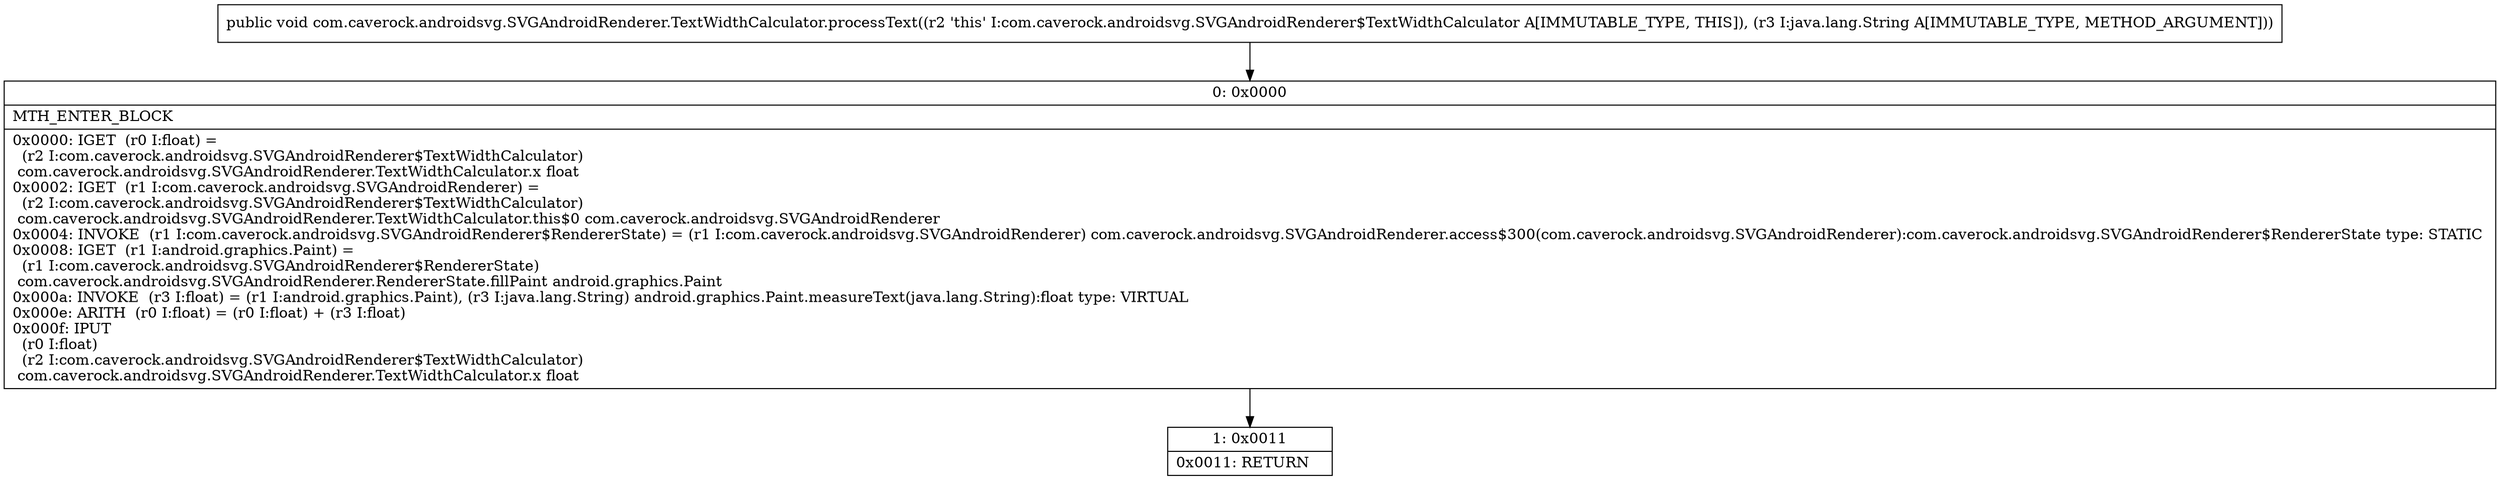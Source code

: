 digraph "CFG forcom.caverock.androidsvg.SVGAndroidRenderer.TextWidthCalculator.processText(Ljava\/lang\/String;)V" {
Node_0 [shape=record,label="{0\:\ 0x0000|MTH_ENTER_BLOCK\l|0x0000: IGET  (r0 I:float) = \l  (r2 I:com.caverock.androidsvg.SVGAndroidRenderer$TextWidthCalculator)\l com.caverock.androidsvg.SVGAndroidRenderer.TextWidthCalculator.x float \l0x0002: IGET  (r1 I:com.caverock.androidsvg.SVGAndroidRenderer) = \l  (r2 I:com.caverock.androidsvg.SVGAndroidRenderer$TextWidthCalculator)\l com.caverock.androidsvg.SVGAndroidRenderer.TextWidthCalculator.this$0 com.caverock.androidsvg.SVGAndroidRenderer \l0x0004: INVOKE  (r1 I:com.caverock.androidsvg.SVGAndroidRenderer$RendererState) = (r1 I:com.caverock.androidsvg.SVGAndroidRenderer) com.caverock.androidsvg.SVGAndroidRenderer.access$300(com.caverock.androidsvg.SVGAndroidRenderer):com.caverock.androidsvg.SVGAndroidRenderer$RendererState type: STATIC \l0x0008: IGET  (r1 I:android.graphics.Paint) = \l  (r1 I:com.caverock.androidsvg.SVGAndroidRenderer$RendererState)\l com.caverock.androidsvg.SVGAndroidRenderer.RendererState.fillPaint android.graphics.Paint \l0x000a: INVOKE  (r3 I:float) = (r1 I:android.graphics.Paint), (r3 I:java.lang.String) android.graphics.Paint.measureText(java.lang.String):float type: VIRTUAL \l0x000e: ARITH  (r0 I:float) = (r0 I:float) + (r3 I:float) \l0x000f: IPUT  \l  (r0 I:float)\l  (r2 I:com.caverock.androidsvg.SVGAndroidRenderer$TextWidthCalculator)\l com.caverock.androidsvg.SVGAndroidRenderer.TextWidthCalculator.x float \l}"];
Node_1 [shape=record,label="{1\:\ 0x0011|0x0011: RETURN   \l}"];
MethodNode[shape=record,label="{public void com.caverock.androidsvg.SVGAndroidRenderer.TextWidthCalculator.processText((r2 'this' I:com.caverock.androidsvg.SVGAndroidRenderer$TextWidthCalculator A[IMMUTABLE_TYPE, THIS]), (r3 I:java.lang.String A[IMMUTABLE_TYPE, METHOD_ARGUMENT])) }"];
MethodNode -> Node_0;
Node_0 -> Node_1;
}

